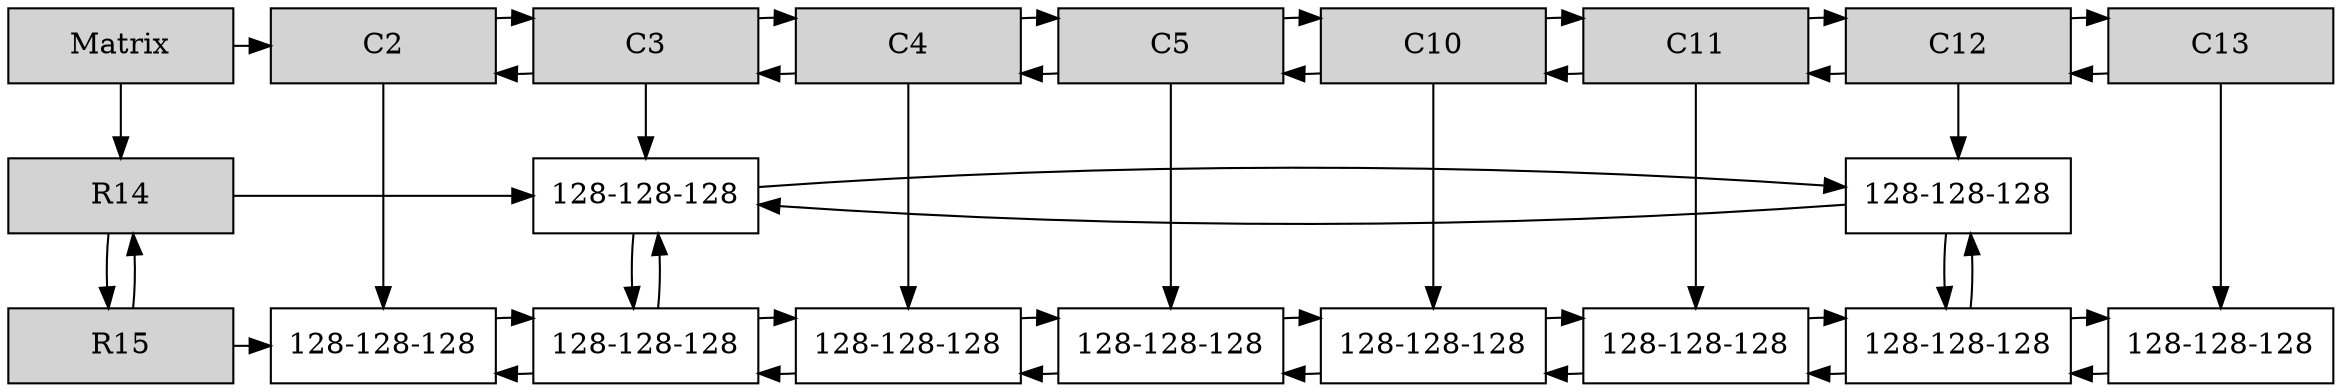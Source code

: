 digraph Sparce_Matrix {
node [shape=box]
Mt[ label = "Matrix", width = 1.5, style = filled, group = 1 ];
U14[label = "R14"    width = 1.5 style = filled, group = 1 ];
Mt->U14;
N3_L14 [label = "128-128-128" width = 1.5, group =5];
U14 -> N3_L14;
A3 -> N3_L14;
N12_L14 [label = "128-128-128" width = 1.5, group =14];
N12_L14 -> N3_L14;
N3_L14 -> N12_L14;
A12 -> N12_L14;
{ rank = same; U14;N3_L14;N12_L14;}
U15[label = "R15"    width = 1.5 style = filled, group = 1 ];
U15 -> U14;
U14 -> U15;
N2_L15 [label = "128-128-128" width = 1.5, group =4];
U15 -> N2_L15;
A2 -> N2_L15;
N3_L15 [label = "128-128-128" width = 1.5, group =5];
N3_L15 -> N2_L15;
N2_L15 -> N3_L15;
N3_L15 -> N3_L14;
N3_L14 -> N3_L15;
N4_L15 [label = "128-128-128" width = 1.5, group =6];
N4_L15 -> N3_L15;
N3_L15 -> N4_L15;
A4 -> N4_L15;
N5_L15 [label = "128-128-128" width = 1.5, group =7];
N5_L15 -> N4_L15;
N4_L15 -> N5_L15;
A5 -> N5_L15;
N10_L15 [label = "128-128-128" width = 1.5, group =12];
N10_L15 -> N5_L15;
N5_L15 -> N10_L15;
A10 -> N10_L15;
N11_L15 [label = "128-128-128" width = 1.5, group =13];
N11_L15 -> N10_L15;
N10_L15 -> N11_L15;
A11 -> N11_L15;
N12_L15 [label = "128-128-128" width = 1.5, group =14];
N12_L15 -> N11_L15;
N11_L15 -> N12_L15;
N12_L15 -> N12_L14;
N12_L14 -> N12_L15;
N13_L15 [label = "128-128-128" width = 1.5, group =15];
N13_L15 -> N12_L15;
N12_L15 -> N13_L15;
A13 -> N13_L15;
{ rank = same; U15;N2_L15;N3_L15;N4_L15;N5_L15;N10_L15;N11_L15;N12_L15;N13_L15;}
A2[label ="C2" width = 1.5 style = filled, group =2];
Mt->A2;
A3[label ="C3" width = 1.5 style = filled, group =3];
A3->A2;
A2->A3;
A4[label ="C4" width = 1.5 style = filled, group =4];
A4->A3;
A3->A4;
A5[label ="C5" width = 1.5 style = filled, group =5];
A5->A4;
A4->A5;
A10[label ="C10" width = 1.5 style = filled, group =6];
A10->A5;
A5->A10;
A11[label ="C11" width = 1.5 style = filled, group =7];
A11->A10;
A10->A11;
A12[label ="C12" width = 1.5 style = filled, group =8];
A12->A11;
A11->A12;
A13[label ="C13" width = 1.5 style = filled, group =9];
A13->A12;
A12->A13;
{ rank = same; Mt; A2; A3; A4; A5; A10; A11; A12; A13; }
}
